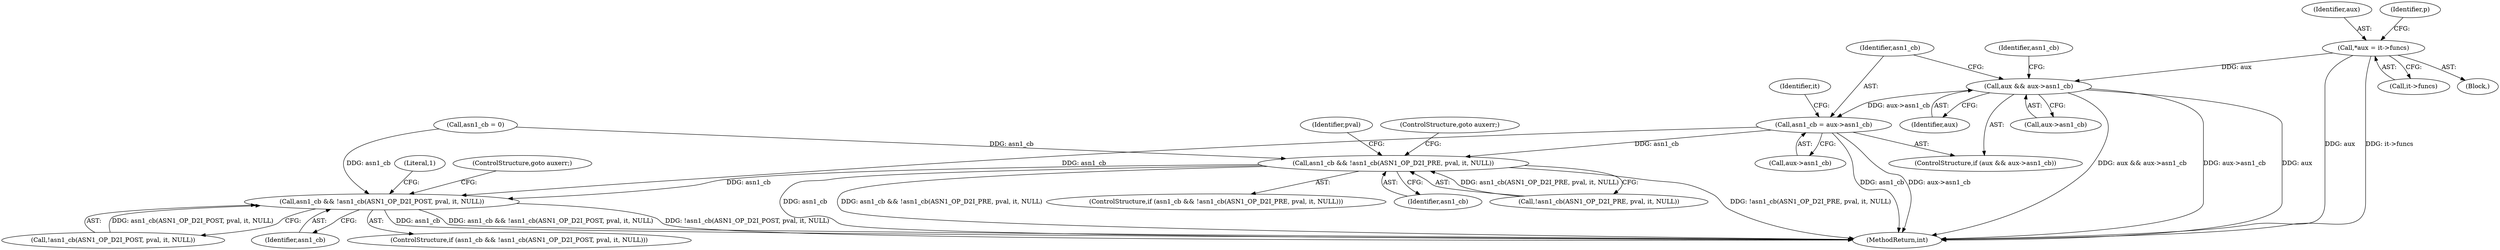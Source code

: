 digraph "0_openssl_b717b083073b6cacc0a5e2397b661678aff7ae7f@pointer" {
"1000189" [label="(Call,aux && aux->asn1_cb)"];
"1000150" [label="(Call,*aux = it->funcs)"];
"1000194" [label="(Call,asn1_cb = aux->asn1_cb)"];
"1000458" [label="(Call,asn1_cb && !asn1_cb(ASN1_OP_D2I_PRE, pval, it, NULL))"];
"1000538" [label="(Call,asn1_cb && !asn1_cb(ASN1_OP_D2I_POST, pval, it, NULL))"];
"1000189" [label="(Call,aux && aux->asn1_cb)"];
"1000466" [label="(ControlStructure,goto auxerr;)"];
"1000471" [label="(Identifier,pval)"];
"1000539" [label="(Identifier,asn1_cb)"];
"1000151" [label="(Identifier,aux)"];
"1000537" [label="(ControlStructure,if (asn1_cb && !asn1_cb(ASN1_OP_D2I_POST, pval, it, NULL)))"];
"1000194" [label="(Call,asn1_cb = aux->asn1_cb)"];
"1000196" [label="(Call,aux->asn1_cb)"];
"1000873" [label="(MethodReturn,int)"];
"1000205" [label="(Identifier,it)"];
"1000141" [label="(Block,)"];
"1000191" [label="(Call,aux->asn1_cb)"];
"1000190" [label="(Identifier,aux)"];
"1000548" [label="(Literal,1)"];
"1000150" [label="(Call,*aux = it->funcs)"];
"1000152" [label="(Call,it->funcs)"];
"1000457" [label="(ControlStructure,if (asn1_cb && !asn1_cb(ASN1_OP_D2I_PRE, pval, it, NULL)))"];
"1000459" [label="(Identifier,asn1_cb)"];
"1000540" [label="(Call,!asn1_cb(ASN1_OP_D2I_POST, pval, it, NULL))"];
"1000200" [label="(Call,asn1_cb = 0)"];
"1000546" [label="(ControlStructure,goto auxerr;)"];
"1000158" [label="(Identifier,p)"];
"1000195" [label="(Identifier,asn1_cb)"];
"1000458" [label="(Call,asn1_cb && !asn1_cb(ASN1_OP_D2I_PRE, pval, it, NULL))"];
"1000538" [label="(Call,asn1_cb && !asn1_cb(ASN1_OP_D2I_POST, pval, it, NULL))"];
"1000201" [label="(Identifier,asn1_cb)"];
"1000460" [label="(Call,!asn1_cb(ASN1_OP_D2I_PRE, pval, it, NULL))"];
"1000188" [label="(ControlStructure,if (aux && aux->asn1_cb))"];
"1000189" -> "1000188"  [label="AST: "];
"1000189" -> "1000190"  [label="CFG: "];
"1000189" -> "1000191"  [label="CFG: "];
"1000190" -> "1000189"  [label="AST: "];
"1000191" -> "1000189"  [label="AST: "];
"1000195" -> "1000189"  [label="CFG: "];
"1000201" -> "1000189"  [label="CFG: "];
"1000189" -> "1000873"  [label="DDG: aux"];
"1000189" -> "1000873"  [label="DDG: aux && aux->asn1_cb"];
"1000189" -> "1000873"  [label="DDG: aux->asn1_cb"];
"1000150" -> "1000189"  [label="DDG: aux"];
"1000189" -> "1000194"  [label="DDG: aux->asn1_cb"];
"1000150" -> "1000141"  [label="AST: "];
"1000150" -> "1000152"  [label="CFG: "];
"1000151" -> "1000150"  [label="AST: "];
"1000152" -> "1000150"  [label="AST: "];
"1000158" -> "1000150"  [label="CFG: "];
"1000150" -> "1000873"  [label="DDG: aux"];
"1000150" -> "1000873"  [label="DDG: it->funcs"];
"1000194" -> "1000188"  [label="AST: "];
"1000194" -> "1000196"  [label="CFG: "];
"1000195" -> "1000194"  [label="AST: "];
"1000196" -> "1000194"  [label="AST: "];
"1000205" -> "1000194"  [label="CFG: "];
"1000194" -> "1000873"  [label="DDG: asn1_cb"];
"1000194" -> "1000873"  [label="DDG: aux->asn1_cb"];
"1000194" -> "1000458"  [label="DDG: asn1_cb"];
"1000194" -> "1000538"  [label="DDG: asn1_cb"];
"1000458" -> "1000457"  [label="AST: "];
"1000458" -> "1000459"  [label="CFG: "];
"1000458" -> "1000460"  [label="CFG: "];
"1000459" -> "1000458"  [label="AST: "];
"1000460" -> "1000458"  [label="AST: "];
"1000466" -> "1000458"  [label="CFG: "];
"1000471" -> "1000458"  [label="CFG: "];
"1000458" -> "1000873"  [label="DDG: !asn1_cb(ASN1_OP_D2I_PRE, pval, it, NULL)"];
"1000458" -> "1000873"  [label="DDG: asn1_cb"];
"1000458" -> "1000873"  [label="DDG: asn1_cb && !asn1_cb(ASN1_OP_D2I_PRE, pval, it, NULL)"];
"1000200" -> "1000458"  [label="DDG: asn1_cb"];
"1000460" -> "1000458"  [label="DDG: asn1_cb(ASN1_OP_D2I_PRE, pval, it, NULL)"];
"1000458" -> "1000538"  [label="DDG: asn1_cb"];
"1000538" -> "1000537"  [label="AST: "];
"1000538" -> "1000539"  [label="CFG: "];
"1000538" -> "1000540"  [label="CFG: "];
"1000539" -> "1000538"  [label="AST: "];
"1000540" -> "1000538"  [label="AST: "];
"1000546" -> "1000538"  [label="CFG: "];
"1000548" -> "1000538"  [label="CFG: "];
"1000538" -> "1000873"  [label="DDG: !asn1_cb(ASN1_OP_D2I_POST, pval, it, NULL)"];
"1000538" -> "1000873"  [label="DDG: asn1_cb"];
"1000538" -> "1000873"  [label="DDG: asn1_cb && !asn1_cb(ASN1_OP_D2I_POST, pval, it, NULL)"];
"1000200" -> "1000538"  [label="DDG: asn1_cb"];
"1000540" -> "1000538"  [label="DDG: asn1_cb(ASN1_OP_D2I_POST, pval, it, NULL)"];
}
